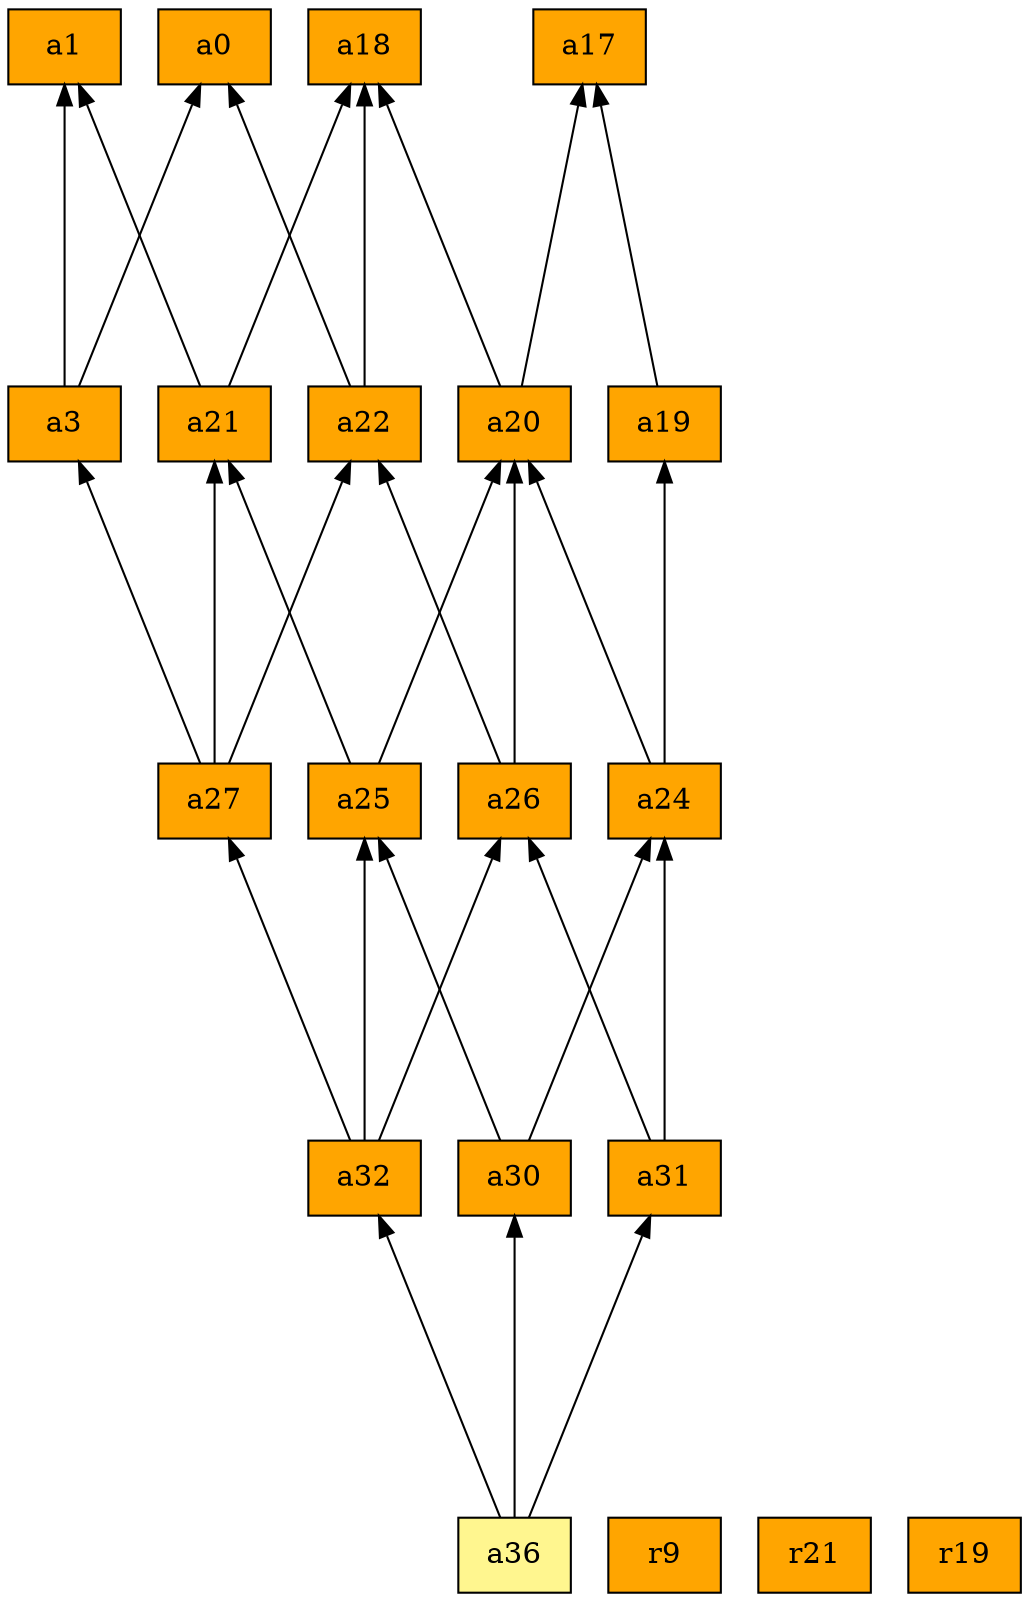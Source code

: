 digraph G {
rankdir=BT;ranksep="2.0";
"a36" [shape=record,fillcolor=khaki1,style=filled,label="{a36}"];
"a32" [shape=record,fillcolor=orange,style=filled,label="{a32}"];
"a3" [shape=record,fillcolor=orange,style=filled,label="{a3}"];
"a17" [shape=record,fillcolor=orange,style=filled,label="{a17}"];
"a25" [shape=record,fillcolor=orange,style=filled,label="{a25}"];
"a0" [shape=record,fillcolor=orange,style=filled,label="{a0}"];
"a24" [shape=record,fillcolor=orange,style=filled,label="{a24}"];
"a18" [shape=record,fillcolor=orange,style=filled,label="{a18}"];
"r9" [shape=record,fillcolor=orange,style=filled,label="{r9}"];
"a21" [shape=record,fillcolor=orange,style=filled,label="{a21}"];
"a31" [shape=record,fillcolor=orange,style=filled,label="{a31}"];
"a22" [shape=record,fillcolor=orange,style=filled,label="{a22}"];
"a1" [shape=record,fillcolor=orange,style=filled,label="{a1}"];
"a20" [shape=record,fillcolor=orange,style=filled,label="{a20}"];
"r21" [shape=record,fillcolor=orange,style=filled,label="{r21}"];
"r19" [shape=record,fillcolor=orange,style=filled,label="{r19}"];
"a26" [shape=record,fillcolor=orange,style=filled,label="{a26}"];
"a19" [shape=record,fillcolor=orange,style=filled,label="{a19}"];
"a27" [shape=record,fillcolor=orange,style=filled,label="{a27}"];
"a30" [shape=record,fillcolor=orange,style=filled,label="{a30}"];
"a36" -> "a32"
"a36" -> "a30"
"a36" -> "a31"
"a32" -> "a25"
"a32" -> "a27"
"a32" -> "a26"
"a3" -> "a1"
"a3" -> "a0"
"a25" -> "a20"
"a25" -> "a21"
"a24" -> "a19"
"a24" -> "a20"
"a21" -> "a1"
"a21" -> "a18"
"a31" -> "a26"
"a31" -> "a24"
"a22" -> "a0"
"a22" -> "a18"
"a20" -> "a18"
"a20" -> "a17"
"a26" -> "a20"
"a26" -> "a22"
"a19" -> "a17"
"a27" -> "a3"
"a27" -> "a21"
"a27" -> "a22"
"a30" -> "a25"
"a30" -> "a24"
}